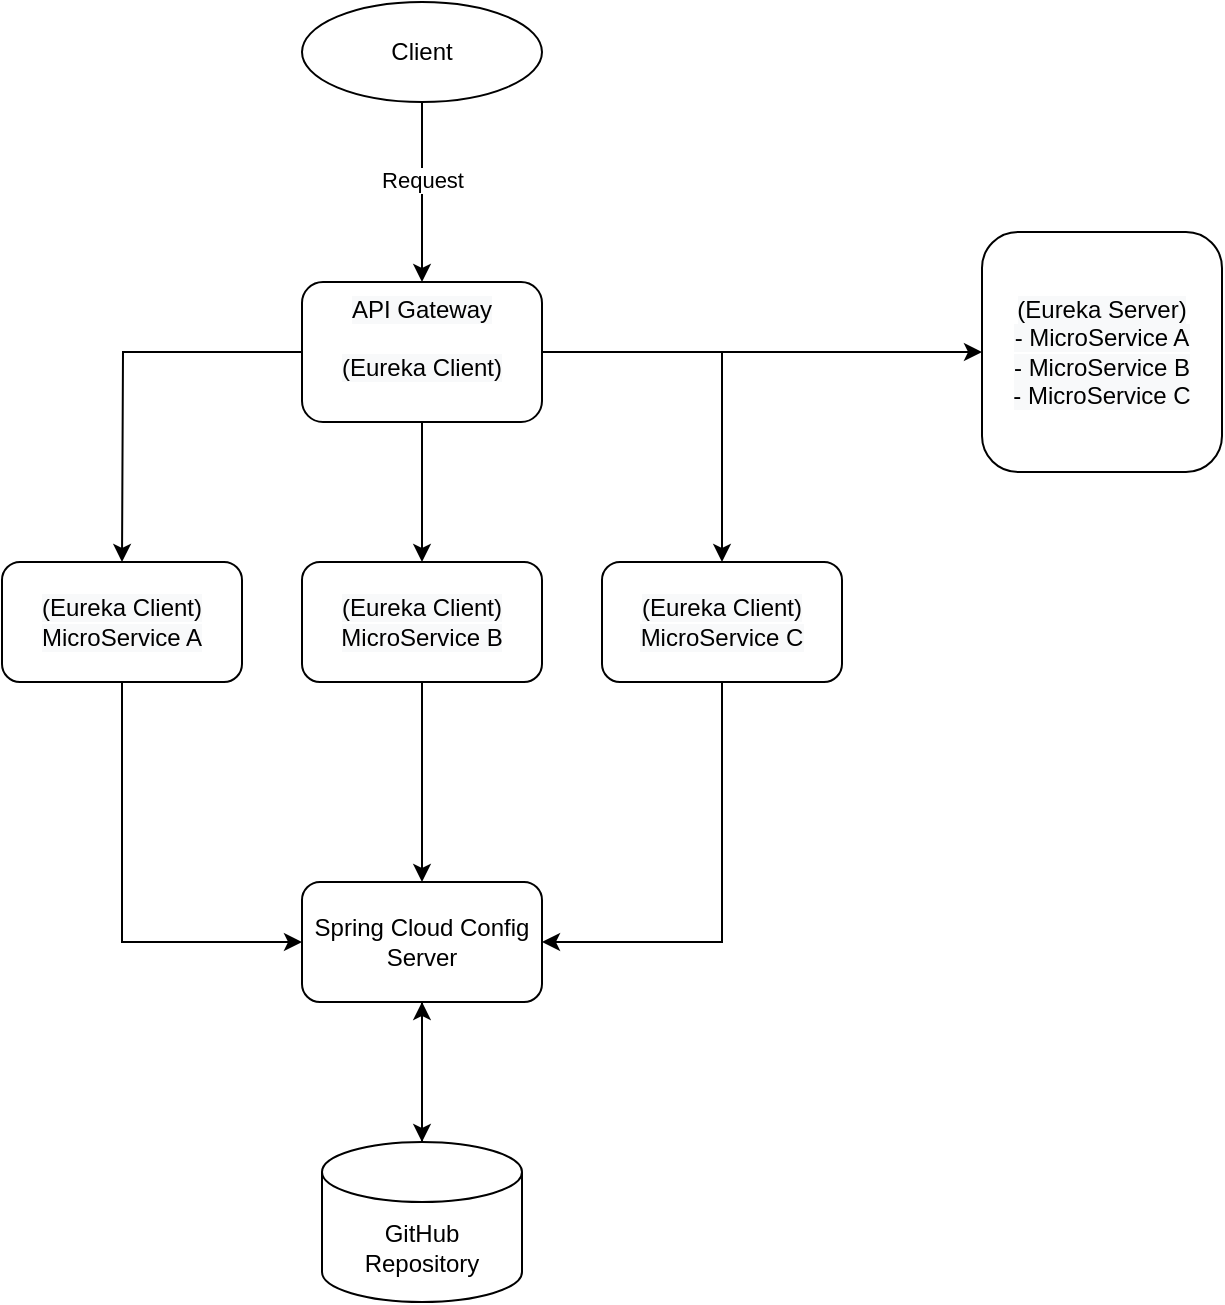 <mxfile version="15.9.6" type="github">
  <diagram id="C5RBs43oDa-KdzZeNtuy" name="Page-1">
    <mxGraphModel dx="715" dy="482" grid="1" gridSize="10" guides="1" tooltips="1" connect="1" arrows="1" fold="1" page="1" pageScale="1" pageWidth="827" pageHeight="1169" math="0" shadow="0">
      <root>
        <mxCell id="WIyWlLk6GJQsqaUBKTNV-0" />
        <mxCell id="WIyWlLk6GJQsqaUBKTNV-1" parent="WIyWlLk6GJQsqaUBKTNV-0" />
        <mxCell id="vY7WxIUzItRrAY8caPxH-22" value="" style="edgeStyle=orthogonalEdgeStyle;rounded=0;orthogonalLoop=1;jettySize=auto;html=1;entryX=0.5;entryY=0;entryDx=0;entryDy=0;" parent="WIyWlLk6GJQsqaUBKTNV-1" source="vY7WxIUzItRrAY8caPxH-1" target="vY7WxIUzItRrAY8caPxH-25" edge="1">
          <mxGeometry relative="1" as="geometry">
            <mxPoint x="230" y="585" as="targetPoint" />
          </mxGeometry>
        </mxCell>
        <mxCell id="vY7WxIUzItRrAY8caPxH-1" value="Spring Cloud Config&lt;br&gt;Server" style="rounded=1;whiteSpace=wrap;html=1;" parent="WIyWlLk6GJQsqaUBKTNV-1" vertex="1">
          <mxGeometry x="170" y="470" width="120" height="60" as="geometry" />
        </mxCell>
        <mxCell id="vY7WxIUzItRrAY8caPxH-2" value="&lt;span style=&quot;color: rgb(0 , 0 , 0) ; font-family: &amp;#34;helvetica&amp;#34; ; font-size: 12px ; font-style: normal ; font-weight: 400 ; letter-spacing: normal ; text-align: center ; text-indent: 0px ; text-transform: none ; word-spacing: 0px ; background-color: rgb(248 , 249 , 250) ; display: inline ; float: none&quot;&gt;(Eureka Client)&lt;br&gt;MicroService C&lt;/span&gt;" style="rounded=1;whiteSpace=wrap;html=1;" parent="WIyWlLk6GJQsqaUBKTNV-1" vertex="1">
          <mxGeometry x="320" y="310" width="120" height="60" as="geometry" />
        </mxCell>
        <mxCell id="vY7WxIUzItRrAY8caPxH-19" value="" style="edgeStyle=orthogonalEdgeStyle;rounded=0;orthogonalLoop=1;jettySize=auto;html=1;" parent="WIyWlLk6GJQsqaUBKTNV-1" source="vY7WxIUzItRrAY8caPxH-6" target="vY7WxIUzItRrAY8caPxH-1" edge="1">
          <mxGeometry relative="1" as="geometry" />
        </mxCell>
        <mxCell id="vY7WxIUzItRrAY8caPxH-6" value="&lt;span style=&quot;color: rgb(0 , 0 , 0) ; font-family: &amp;#34;helvetica&amp;#34; ; font-size: 12px ; font-style: normal ; font-weight: 400 ; letter-spacing: normal ; text-align: center ; text-indent: 0px ; text-transform: none ; word-spacing: 0px ; background-color: rgb(248 , 249 , 250) ; display: inline ; float: none&quot;&gt;(Eureka Client)&lt;br&gt;MicroService B&lt;/span&gt;" style="rounded=1;whiteSpace=wrap;html=1;" parent="WIyWlLk6GJQsqaUBKTNV-1" vertex="1">
          <mxGeometry x="170" y="310" width="120" height="60" as="geometry" />
        </mxCell>
        <mxCell id="vY7WxIUzItRrAY8caPxH-7" value="&lt;span style=&quot;color: rgb(0 , 0 , 0) ; font-family: &amp;#34;helvetica&amp;#34; ; font-size: 12px ; font-style: normal ; font-weight: 400 ; letter-spacing: normal ; text-align: center ; text-indent: 0px ; text-transform: none ; word-spacing: 0px ; background-color: rgb(248 , 249 , 250) ; display: inline ; float: none&quot;&gt;(Eureka Client)&lt;br&gt;MicroService A&lt;/span&gt;" style="rounded=1;whiteSpace=wrap;html=1;" parent="WIyWlLk6GJQsqaUBKTNV-1" vertex="1">
          <mxGeometry x="20" y="310" width="120" height="60" as="geometry" />
        </mxCell>
        <mxCell id="vY7WxIUzItRrAY8caPxH-10" value="" style="edgeStyle=orthogonalEdgeStyle;rounded=0;orthogonalLoop=1;jettySize=auto;html=1;entryX=0.5;entryY=0;entryDx=0;entryDy=0;" parent="WIyWlLk6GJQsqaUBKTNV-1" source="vY7WxIUzItRrAY8caPxH-8" target="vY7WxIUzItRrAY8caPxH-2" edge="1">
          <mxGeometry relative="1" as="geometry" />
        </mxCell>
        <mxCell id="vY7WxIUzItRrAY8caPxH-11" value="" style="edgeStyle=orthogonalEdgeStyle;rounded=0;orthogonalLoop=1;jettySize=auto;html=1;" parent="WIyWlLk6GJQsqaUBKTNV-1" source="vY7WxIUzItRrAY8caPxH-8" target="vY7WxIUzItRrAY8caPxH-6" edge="1">
          <mxGeometry relative="1" as="geometry" />
        </mxCell>
        <mxCell id="vY7WxIUzItRrAY8caPxH-13" value="" style="edgeStyle=orthogonalEdgeStyle;rounded=0;orthogonalLoop=1;jettySize=auto;html=1;" parent="WIyWlLk6GJQsqaUBKTNV-1" source="vY7WxIUzItRrAY8caPxH-8" edge="1">
          <mxGeometry relative="1" as="geometry">
            <mxPoint x="80" y="310" as="targetPoint" />
          </mxGeometry>
        </mxCell>
        <mxCell id="vY7WxIUzItRrAY8caPxH-8" value="&lt;span style=&quot;color: rgb(0 , 0 , 0) ; font-family: &amp;#34;helvetica&amp;#34; ; font-size: 12px ; font-style: normal ; font-weight: 400 ; letter-spacing: normal ; text-align: center ; text-indent: 0px ; text-transform: none ; word-spacing: 0px ; background-color: rgb(248 , 249 , 250) ; display: inline ; float: none&quot;&gt;API Gateway&lt;br&gt;&lt;br&gt;(Eureka Client)&lt;br&gt;&lt;br&gt;&lt;/span&gt;" style="rounded=1;whiteSpace=wrap;html=1;" parent="WIyWlLk6GJQsqaUBKTNV-1" vertex="1">
          <mxGeometry x="170" y="170" width="120" height="70" as="geometry" />
        </mxCell>
        <mxCell id="vY7WxIUzItRrAY8caPxH-9" value="&lt;span style=&quot;color: rgb(0 , 0 , 0) ; font-family: &amp;#34;helvetica&amp;#34; ; font-size: 12px ; font-style: normal ; font-weight: 400 ; letter-spacing: normal ; text-align: center ; text-indent: 0px ; text-transform: none ; word-spacing: 0px ; background-color: rgb(248 , 249 , 250) ; display: inline ; float: none&quot;&gt;(Eureka Server)&lt;br&gt;- MicroService A&lt;br&gt;- MicroService B&lt;br&gt;- MicroService C&lt;br&gt;&lt;/span&gt;" style="rounded=1;whiteSpace=wrap;html=1;" parent="WIyWlLk6GJQsqaUBKTNV-1" vertex="1">
          <mxGeometry x="510" y="145" width="120" height="120" as="geometry" />
        </mxCell>
        <mxCell id="vY7WxIUzItRrAY8caPxH-15" value="" style="edgeStyle=orthogonalEdgeStyle;rounded=0;orthogonalLoop=1;jettySize=auto;html=1;" parent="WIyWlLk6GJQsqaUBKTNV-1" source="vY7WxIUzItRrAY8caPxH-14" target="vY7WxIUzItRrAY8caPxH-8" edge="1">
          <mxGeometry relative="1" as="geometry" />
        </mxCell>
        <mxCell id="vY7WxIUzItRrAY8caPxH-16" value="Request" style="edgeLabel;html=1;align=center;verticalAlign=middle;resizable=0;points=[];" parent="vY7WxIUzItRrAY8caPxH-15" vertex="1" connectable="0">
          <mxGeometry x="-0.144" relative="1" as="geometry">
            <mxPoint as="offset" />
          </mxGeometry>
        </mxCell>
        <mxCell id="vY7WxIUzItRrAY8caPxH-14" value="Client" style="ellipse;whiteSpace=wrap;html=1;" parent="WIyWlLk6GJQsqaUBKTNV-1" vertex="1">
          <mxGeometry x="170" y="30" width="120" height="50" as="geometry" />
        </mxCell>
        <mxCell id="vY7WxIUzItRrAY8caPxH-17" value="" style="endArrow=classic;html=1;rounded=0;exitX=1;exitY=0.5;exitDx=0;exitDy=0;entryX=0;entryY=0.5;entryDx=0;entryDy=0;" parent="WIyWlLk6GJQsqaUBKTNV-1" source="vY7WxIUzItRrAY8caPxH-8" target="vY7WxIUzItRrAY8caPxH-9" edge="1">
          <mxGeometry width="50" height="50" relative="1" as="geometry">
            <mxPoint x="560" y="390" as="sourcePoint" />
            <mxPoint x="610" y="340" as="targetPoint" />
          </mxGeometry>
        </mxCell>
        <mxCell id="vY7WxIUzItRrAY8caPxH-18" value="" style="endArrow=classic;html=1;rounded=0;exitX=0.5;exitY=1;exitDx=0;exitDy=0;entryX=1;entryY=0.5;entryDx=0;entryDy=0;" parent="WIyWlLk6GJQsqaUBKTNV-1" source="vY7WxIUzItRrAY8caPxH-2" target="vY7WxIUzItRrAY8caPxH-1" edge="1">
          <mxGeometry width="50" height="50" relative="1" as="geometry">
            <mxPoint x="560" y="400" as="sourcePoint" />
            <mxPoint x="610" y="350" as="targetPoint" />
            <Array as="points">
              <mxPoint x="380" y="500" />
            </Array>
          </mxGeometry>
        </mxCell>
        <mxCell id="vY7WxIUzItRrAY8caPxH-20" value="" style="endArrow=classic;html=1;rounded=0;exitX=0.5;exitY=1;exitDx=0;exitDy=0;entryX=0;entryY=0.5;entryDx=0;entryDy=0;" parent="WIyWlLk6GJQsqaUBKTNV-1" source="vY7WxIUzItRrAY8caPxH-7" target="vY7WxIUzItRrAY8caPxH-1" edge="1">
          <mxGeometry width="50" height="50" relative="1" as="geometry">
            <mxPoint x="560" y="400" as="sourcePoint" />
            <mxPoint x="610" y="350" as="targetPoint" />
            <Array as="points">
              <mxPoint x="80" y="500" />
            </Array>
          </mxGeometry>
        </mxCell>
        <mxCell id="vY7WxIUzItRrAY8caPxH-27" value="" style="edgeStyle=orthogonalEdgeStyle;rounded=0;orthogonalLoop=1;jettySize=auto;html=1;entryX=0.5;entryY=1;entryDx=0;entryDy=0;" parent="WIyWlLk6GJQsqaUBKTNV-1" source="vY7WxIUzItRrAY8caPxH-25" target="vY7WxIUzItRrAY8caPxH-1" edge="1">
          <mxGeometry relative="1" as="geometry">
            <mxPoint x="230" y="540" as="targetPoint" />
          </mxGeometry>
        </mxCell>
        <mxCell id="vY7WxIUzItRrAY8caPxH-25" value="GitHub Repository" style="shape=cylinder3;whiteSpace=wrap;html=1;boundedLbl=1;backgroundOutline=1;size=15;" parent="WIyWlLk6GJQsqaUBKTNV-1" vertex="1">
          <mxGeometry x="180" y="600" width="100" height="80" as="geometry" />
        </mxCell>
      </root>
    </mxGraphModel>
  </diagram>
</mxfile>
